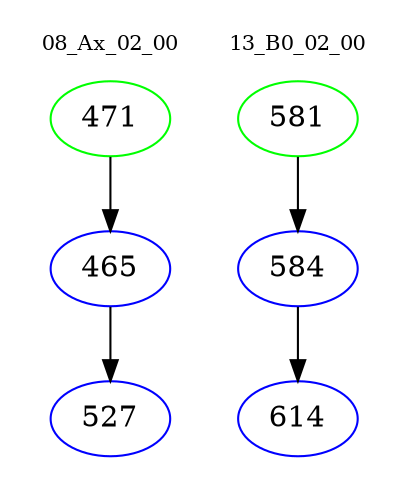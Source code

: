 digraph{
subgraph cluster_0 {
color = white
label = "08_Ax_02_00";
fontsize=10;
T0_471 [label="471", color="green"]
T0_471 -> T0_465 [color="black"]
T0_465 [label="465", color="blue"]
T0_465 -> T0_527 [color="black"]
T0_527 [label="527", color="blue"]
}
subgraph cluster_1 {
color = white
label = "13_B0_02_00";
fontsize=10;
T1_581 [label="581", color="green"]
T1_581 -> T1_584 [color="black"]
T1_584 [label="584", color="blue"]
T1_584 -> T1_614 [color="black"]
T1_614 [label="614", color="blue"]
}
}
